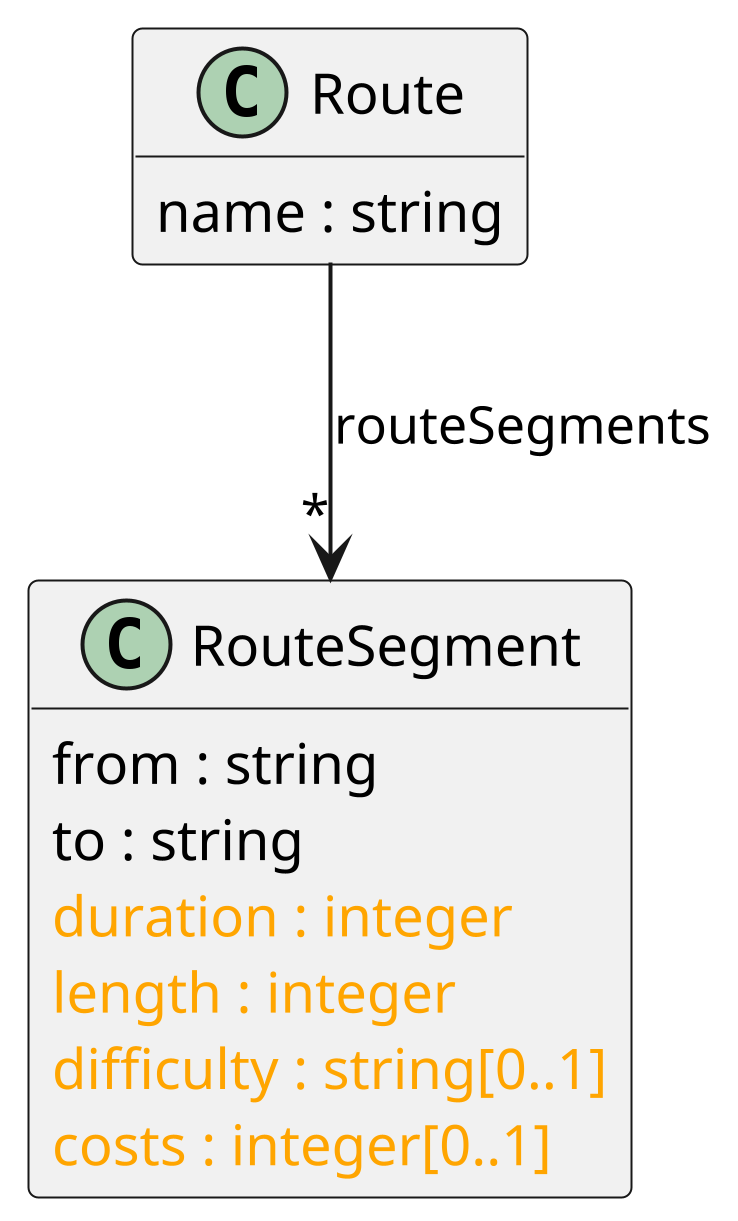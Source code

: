 @startuml
hide empty methods
hide empty fields
scale 2048 height

class "Route" {
  {field} name : string
}

class "RouteSegment" {
  {field} from : string
  {field} to : string
  <font color="orange">{field} duration : integer
  <font color="orange">{field} length : integer
  <font color="orange">{field} difficulty : string[0..1]
  <font color="orange">{field} costs : integer[0..1]
}

"Route" --> "*" "RouteSegment"  :  "routeSegments"

@enduml
